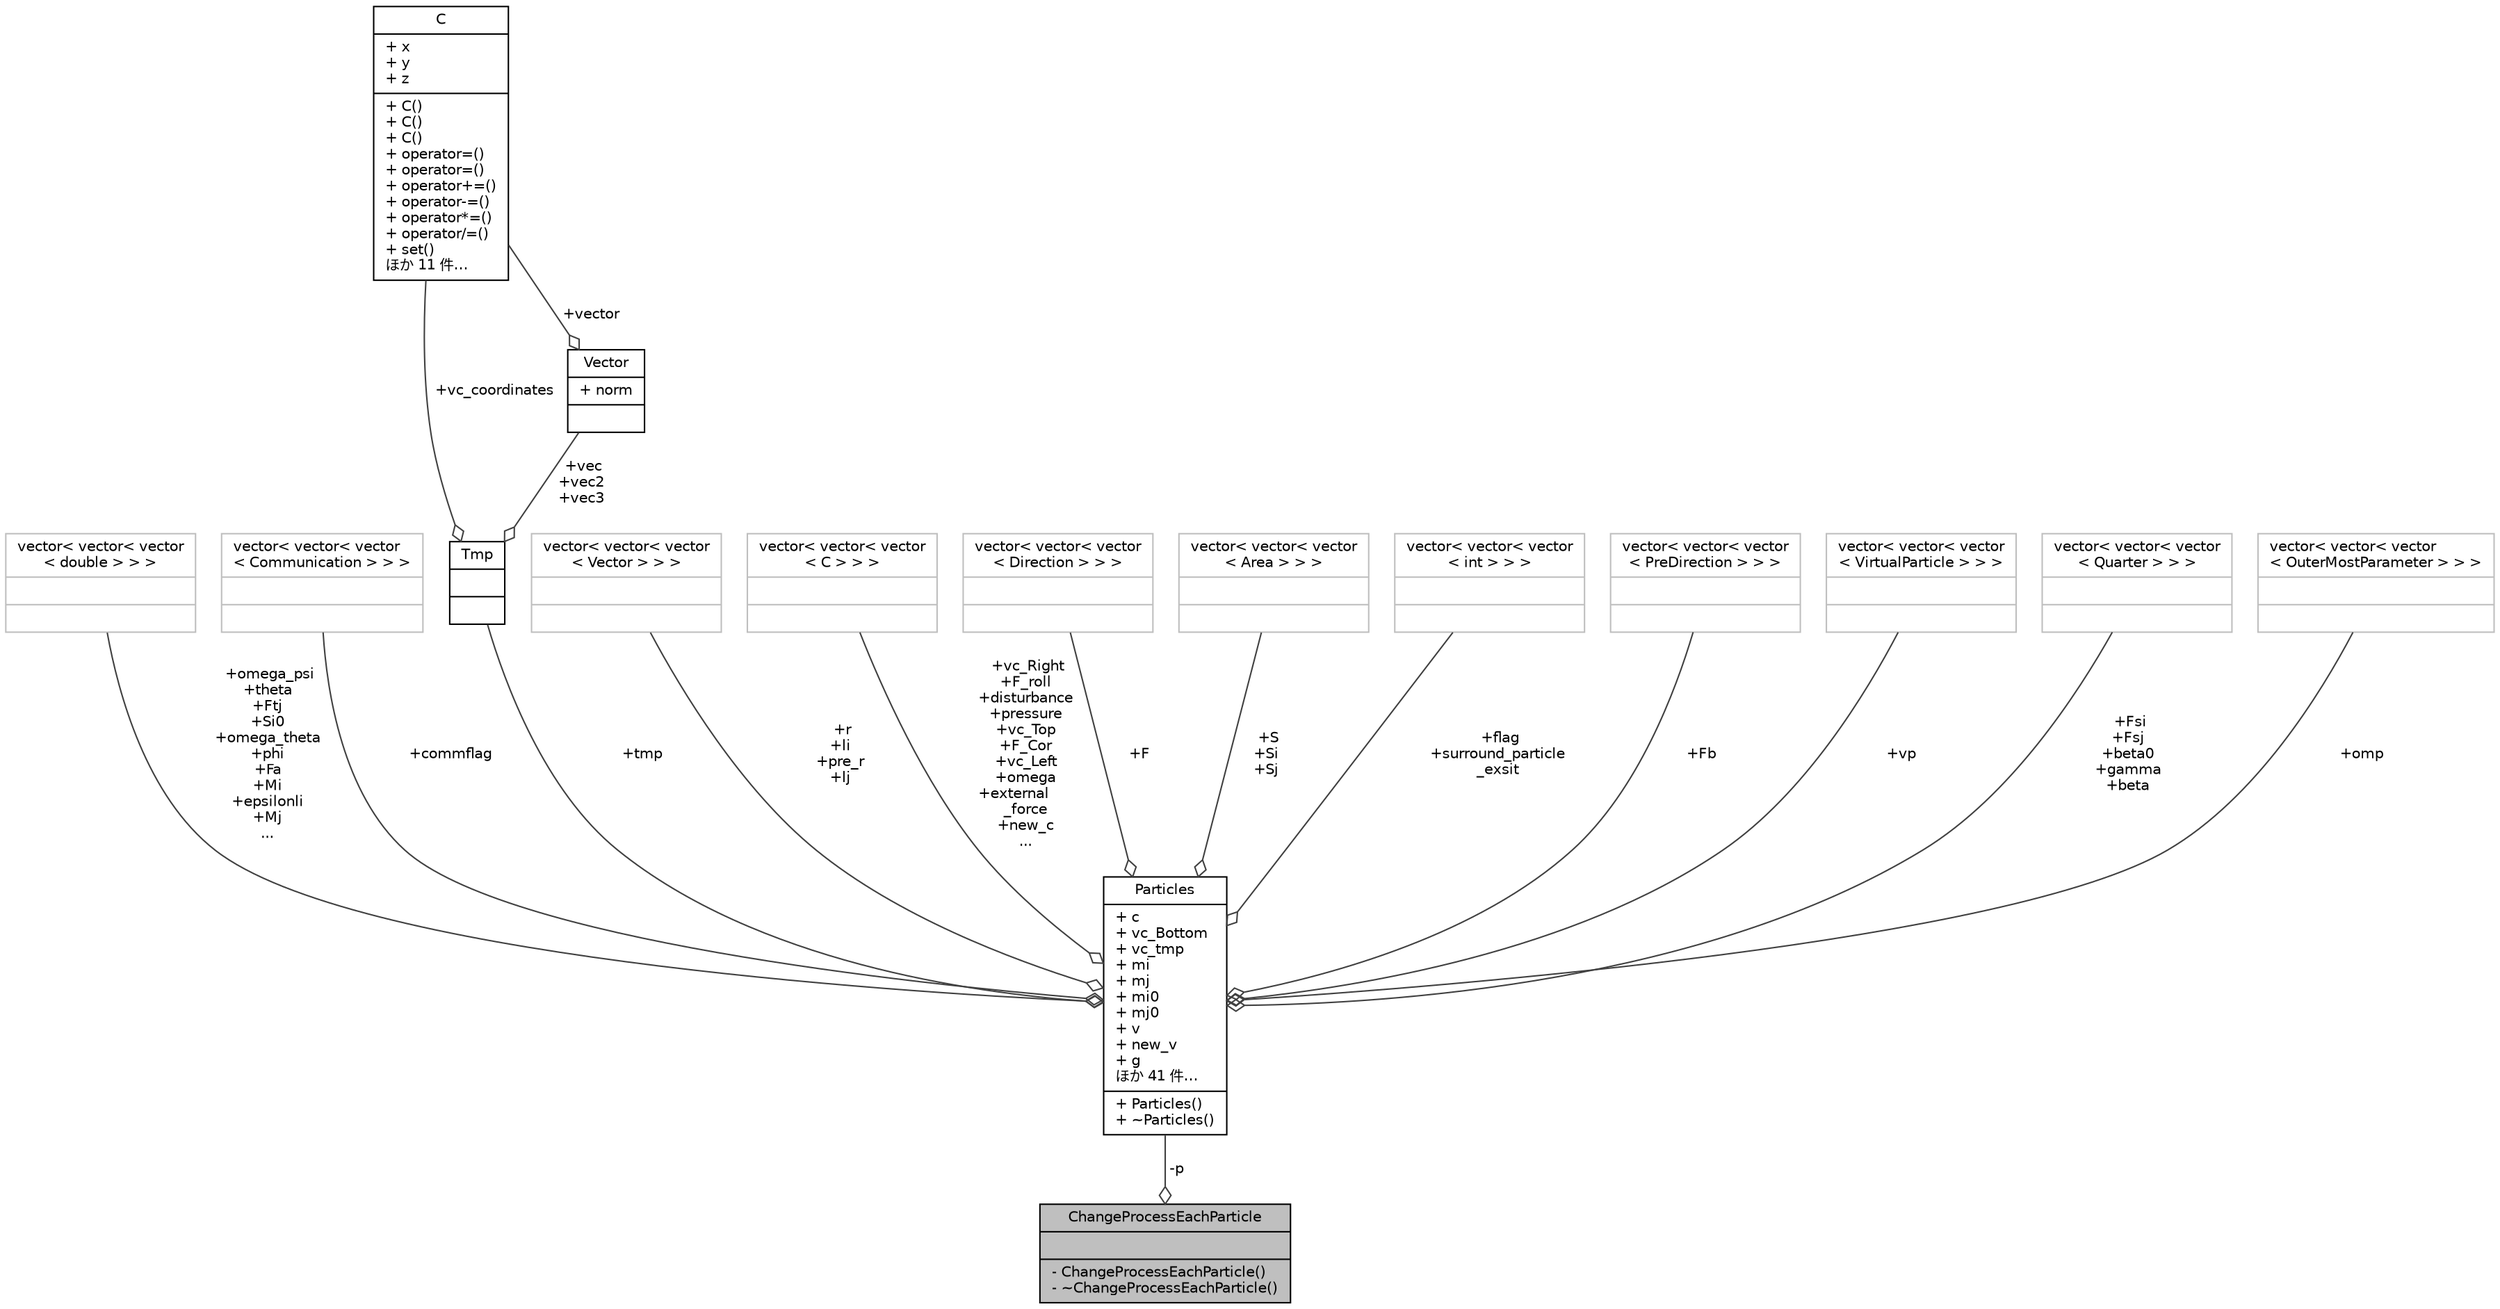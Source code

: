 digraph "ChangeProcessEachParticle"
{
 // LATEX_PDF_SIZE
  edge [fontname="Helvetica",fontsize="10",labelfontname="Helvetica",labelfontsize="10"];
  node [fontname="Helvetica",fontsize="10",shape=record];
  Node1 [label="{ChangeProcessEachParticle\n||- ChangeProcessEachParticle()\l- ~ChangeProcessEachParticle()\l}",height=0.2,width=0.4,color="black", fillcolor="grey75", style="filled", fontcolor="black",tooltip=" "];
  Node2 -> Node1 [color="grey25",fontsize="10",style="solid",label=" -p" ,arrowhead="odiamond",fontname="Helvetica"];
  Node2 [label="{Particles\n|+ c\l+ vc_Bottom\l+ vc_tmp\l+ mi\l+ mj\l+ mi0\l+ mj0\l+ v\l+ new_v\l+ g\lほか 41 件…\l|+ Particles()\l+ ~Particles()\l}",height=0.2,width=0.4,color="black", fillcolor="white", style="filled",URL="$classParticles.html",tooltip="粒子の持つ力や距離などのパラメ―タ"];
  Node3 -> Node2 [color="grey25",fontsize="10",style="solid",label=" +omega_psi\n+theta\n+Ftj\n+Si0\n+omega_theta\n+phi\n+Fa\n+Mi\n+epsilonli\n+Mj\n..." ,arrowhead="odiamond",fontname="Helvetica"];
  Node3 [label="{vector\< vector\< vector\l\< double \> \> \>\n||}",height=0.2,width=0.4,color="grey75", fillcolor="white", style="filled",tooltip=" "];
  Node4 -> Node2 [color="grey25",fontsize="10",style="solid",label=" +commflag" ,arrowhead="odiamond",fontname="Helvetica"];
  Node4 [label="{vector\< vector\< vector\l\< Communication \> \> \>\n||}",height=0.2,width=0.4,color="grey75", fillcolor="white", style="filled",tooltip=" "];
  Node5 -> Node2 [color="grey25",fontsize="10",style="solid",label=" +tmp" ,arrowhead="odiamond",fontname="Helvetica"];
  Node5 [label="{Tmp\n||}",height=0.2,width=0.4,color="black", fillcolor="white", style="filled",URL="$structTmp.html",tooltip="一時的に使用する構造体"];
  Node6 -> Node5 [color="grey25",fontsize="10",style="solid",label=" +vec\n+vec2\n+vec3" ,arrowhead="odiamond",fontname="Helvetica"];
  Node6 [label="{Vector\n|+ norm\l|}",height=0.2,width=0.4,color="black", fillcolor="white", style="filled",URL="$structVector.html",tooltip="ベクトルと長さを格納する"];
  Node7 -> Node6 [color="grey25",fontsize="10",style="solid",label=" +vector" ,arrowhead="odiamond",fontname="Helvetica"];
  Node7 [label="{C\n|+ x\l+ y\l+ z\l|+ C()\l+ C()\l+ C()\l+ operator=()\l+ operator=()\l+ operator+=()\l+ operator-=()\l+ operator*=()\l+ operator/=()\l+ set()\lほか 11 件…\l}",height=0.2,width=0.4,color="black", fillcolor="white", style="filled",URL="$classC.html",tooltip="x,y,z方向に値を持つ"];
  Node7 -> Node5 [color="grey25",fontsize="10",style="solid",label=" +vc_coordinates" ,arrowhead="odiamond",fontname="Helvetica"];
  Node8 -> Node2 [color="grey25",fontsize="10",style="solid",label=" +r\n+li\n+pre_r\n+lj" ,arrowhead="odiamond",fontname="Helvetica"];
  Node8 [label="{vector\< vector\< vector\l\< Vector \> \> \>\n||}",height=0.2,width=0.4,color="grey75", fillcolor="white", style="filled",tooltip=" "];
  Node9 -> Node2 [color="grey25",fontsize="10",style="solid",label=" +vc_Right\n+F_roll\n+disturbance\n+pressure\n+vc_Top\n+F_Cor\n+vc_Left\n+omega\n+external\l_force\n+new_c\n..." ,arrowhead="odiamond",fontname="Helvetica"];
  Node9 [label="{vector\< vector\< vector\l\< C \> \> \>\n||}",height=0.2,width=0.4,color="grey75", fillcolor="white", style="filled",tooltip=" "];
  Node10 -> Node2 [color="grey25",fontsize="10",style="solid",label=" +F" ,arrowhead="odiamond",fontname="Helvetica"];
  Node10 [label="{vector\< vector\< vector\l\< Direction \> \> \>\n||}",height=0.2,width=0.4,color="grey75", fillcolor="white", style="filled",tooltip=" "];
  Node11 -> Node2 [color="grey25",fontsize="10",style="solid",label=" +S\n+Si\n+Sj" ,arrowhead="odiamond",fontname="Helvetica"];
  Node11 [label="{vector\< vector\< vector\l\< Area \> \> \>\n||}",height=0.2,width=0.4,color="grey75", fillcolor="white", style="filled",tooltip=" "];
  Node12 -> Node2 [color="grey25",fontsize="10",style="solid",label=" +flag\n+surround_particle\l_exsit" ,arrowhead="odiamond",fontname="Helvetica"];
  Node12 [label="{vector\< vector\< vector\l\< int \> \> \>\n||}",height=0.2,width=0.4,color="grey75", fillcolor="white", style="filled",tooltip=" "];
  Node13 -> Node2 [color="grey25",fontsize="10",style="solid",label=" +Fb" ,arrowhead="odiamond",fontname="Helvetica"];
  Node13 [label="{vector\< vector\< vector\l\< PreDirection \> \> \>\n||}",height=0.2,width=0.4,color="grey75", fillcolor="white", style="filled",tooltip=" "];
  Node14 -> Node2 [color="grey25",fontsize="10",style="solid",label=" +vp" ,arrowhead="odiamond",fontname="Helvetica"];
  Node14 [label="{vector\< vector\< vector\l\< VirtualParticle \> \> \>\n||}",height=0.2,width=0.4,color="grey75", fillcolor="white", style="filled",tooltip=" "];
  Node15 -> Node2 [color="grey25",fontsize="10",style="solid",label=" +Fsi\n+Fsj\n+beta0\n+gamma\n+beta" ,arrowhead="odiamond",fontname="Helvetica"];
  Node15 [label="{vector\< vector\< vector\l\< Quarter \> \> \>\n||}",height=0.2,width=0.4,color="grey75", fillcolor="white", style="filled",tooltip=" "];
  Node16 -> Node2 [color="grey25",fontsize="10",style="solid",label=" +omp" ,arrowhead="odiamond",fontname="Helvetica"];
  Node16 [label="{vector\< vector\< vector\l\< OuterMostParameter \> \> \>\n||}",height=0.2,width=0.4,color="grey75", fillcolor="white", style="filled",tooltip=" "];
}
